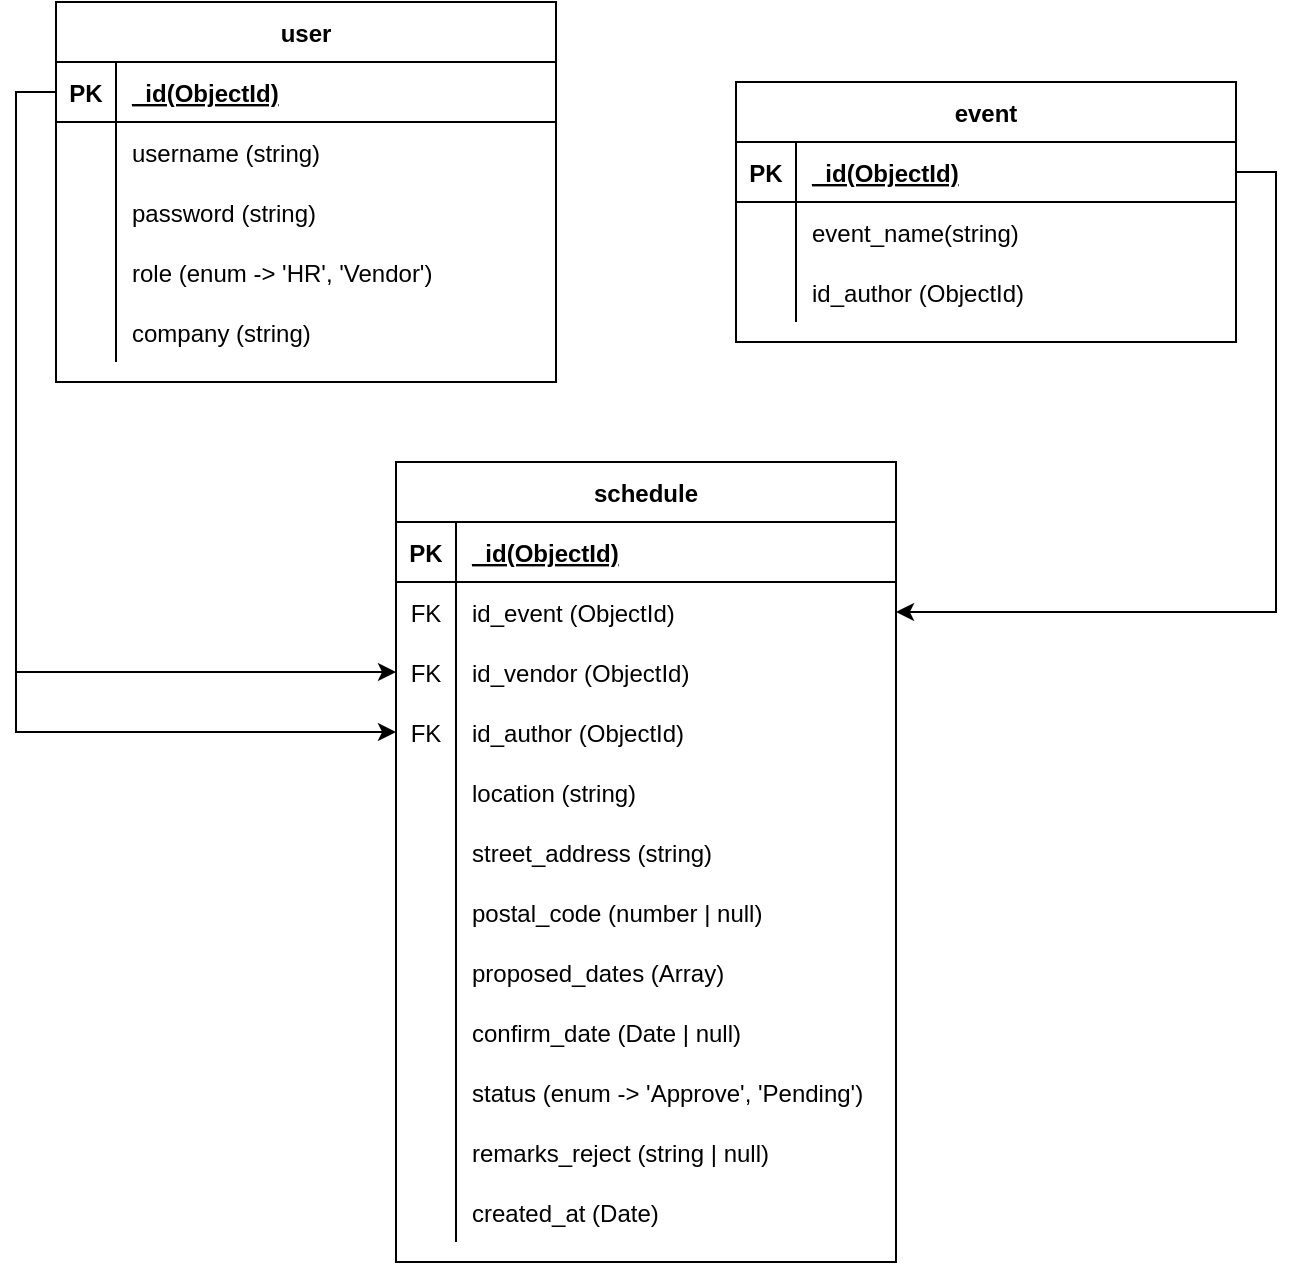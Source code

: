 <mxfile>
    <diagram id="pvLO-BF-mQsEhAvgMJtR" name="Page-1">
        <mxGraphModel dx="-342" dy="2200" grid="1" gridSize="10" guides="1" tooltips="1" connect="1" arrows="1" fold="1" page="1" pageScale="1" pageWidth="850" pageHeight="1100" background="none" math="0" shadow="0">
            <root>
                <mxCell id="0"/>
                <mxCell id="1" parent="0"/>
                <mxCell id="LfG3GNfNgU2tj9gUxUKo-1" value="user" style="shape=table;startSize=30;container=1;collapsible=1;childLayout=tableLayout;fixedRows=1;rowLines=0;fontStyle=1;align=center;resizeLast=1;" parent="1" vertex="1">
                    <mxGeometry x="1070" y="-780" width="250" height="190" as="geometry"/>
                </mxCell>
                <mxCell id="LfG3GNfNgU2tj9gUxUKo-2" value="" style="shape=partialRectangle;collapsible=0;dropTarget=0;pointerEvents=0;fillColor=none;points=[[0,0.5],[1,0.5]];portConstraint=eastwest;top=0;left=0;right=0;bottom=1;" parent="LfG3GNfNgU2tj9gUxUKo-1" vertex="1">
                    <mxGeometry y="30" width="250" height="30" as="geometry"/>
                </mxCell>
                <mxCell id="LfG3GNfNgU2tj9gUxUKo-3" value="PK" style="shape=partialRectangle;overflow=hidden;connectable=0;fillColor=none;top=0;left=0;bottom=0;right=0;fontStyle=1;" parent="LfG3GNfNgU2tj9gUxUKo-2" vertex="1">
                    <mxGeometry width="30" height="30" as="geometry">
                        <mxRectangle width="30" height="30" as="alternateBounds"/>
                    </mxGeometry>
                </mxCell>
                <mxCell id="LfG3GNfNgU2tj9gUxUKo-4" value="_id(ObjectId)" style="shape=partialRectangle;overflow=hidden;connectable=0;fillColor=none;top=0;left=0;bottom=0;right=0;align=left;spacingLeft=6;fontStyle=5;" parent="LfG3GNfNgU2tj9gUxUKo-2" vertex="1">
                    <mxGeometry x="30" width="220" height="30" as="geometry">
                        <mxRectangle width="220" height="30" as="alternateBounds"/>
                    </mxGeometry>
                </mxCell>
                <mxCell id="LfG3GNfNgU2tj9gUxUKo-5" value="" style="shape=partialRectangle;collapsible=0;dropTarget=0;pointerEvents=0;fillColor=none;points=[[0,0.5],[1,0.5]];portConstraint=eastwest;top=0;left=0;right=0;bottom=0;" parent="LfG3GNfNgU2tj9gUxUKo-1" vertex="1">
                    <mxGeometry y="60" width="250" height="30" as="geometry"/>
                </mxCell>
                <mxCell id="LfG3GNfNgU2tj9gUxUKo-6" value="" style="shape=partialRectangle;overflow=hidden;connectable=0;fillColor=none;top=0;left=0;bottom=0;right=0;" parent="LfG3GNfNgU2tj9gUxUKo-5" vertex="1">
                    <mxGeometry width="30" height="30" as="geometry">
                        <mxRectangle width="30" height="30" as="alternateBounds"/>
                    </mxGeometry>
                </mxCell>
                <mxCell id="LfG3GNfNgU2tj9gUxUKo-7" value="username (string)" style="shape=partialRectangle;overflow=hidden;connectable=0;fillColor=none;top=0;left=0;bottom=0;right=0;align=left;spacingLeft=6;" parent="LfG3GNfNgU2tj9gUxUKo-5" vertex="1">
                    <mxGeometry x="30" width="220" height="30" as="geometry">
                        <mxRectangle width="220" height="30" as="alternateBounds"/>
                    </mxGeometry>
                </mxCell>
                <mxCell id="LfG3GNfNgU2tj9gUxUKo-8" value="" style="shape=partialRectangle;collapsible=0;dropTarget=0;pointerEvents=0;fillColor=none;points=[[0,0.5],[1,0.5]];portConstraint=eastwest;top=0;left=0;right=0;bottom=0;" parent="LfG3GNfNgU2tj9gUxUKo-1" vertex="1">
                    <mxGeometry y="90" width="250" height="30" as="geometry"/>
                </mxCell>
                <mxCell id="LfG3GNfNgU2tj9gUxUKo-9" value="" style="shape=partialRectangle;overflow=hidden;connectable=0;fillColor=none;top=0;left=0;bottom=0;right=0;" parent="LfG3GNfNgU2tj9gUxUKo-8" vertex="1">
                    <mxGeometry width="30" height="30" as="geometry">
                        <mxRectangle width="30" height="30" as="alternateBounds"/>
                    </mxGeometry>
                </mxCell>
                <mxCell id="LfG3GNfNgU2tj9gUxUKo-10" value="password (string)" style="shape=partialRectangle;overflow=hidden;connectable=0;fillColor=none;top=0;left=0;bottom=0;right=0;align=left;spacingLeft=6;" parent="LfG3GNfNgU2tj9gUxUKo-8" vertex="1">
                    <mxGeometry x="30" width="220" height="30" as="geometry">
                        <mxRectangle width="220" height="30" as="alternateBounds"/>
                    </mxGeometry>
                </mxCell>
                <mxCell id="LfG3GNfNgU2tj9gUxUKo-11" value="" style="shape=partialRectangle;collapsible=0;dropTarget=0;pointerEvents=0;fillColor=none;points=[[0,0.5],[1,0.5]];portConstraint=eastwest;top=0;left=0;right=0;bottom=0;" parent="LfG3GNfNgU2tj9gUxUKo-1" vertex="1">
                    <mxGeometry y="120" width="250" height="30" as="geometry"/>
                </mxCell>
                <mxCell id="LfG3GNfNgU2tj9gUxUKo-12" value="" style="shape=partialRectangle;overflow=hidden;connectable=0;fillColor=none;top=0;left=0;bottom=0;right=0;" parent="LfG3GNfNgU2tj9gUxUKo-11" vertex="1">
                    <mxGeometry width="30" height="30" as="geometry">
                        <mxRectangle width="30" height="30" as="alternateBounds"/>
                    </mxGeometry>
                </mxCell>
                <mxCell id="LfG3GNfNgU2tj9gUxUKo-13" value="role (enum -&gt; 'HR', 'Vendor')" style="shape=partialRectangle;overflow=hidden;connectable=0;fillColor=none;top=0;left=0;bottom=0;right=0;align=left;spacingLeft=6;" parent="LfG3GNfNgU2tj9gUxUKo-11" vertex="1">
                    <mxGeometry x="30" width="220" height="30" as="geometry">
                        <mxRectangle width="220" height="30" as="alternateBounds"/>
                    </mxGeometry>
                </mxCell>
                <mxCell id="LfG3GNfNgU2tj9gUxUKo-39" value="" style="shape=partialRectangle;collapsible=0;dropTarget=0;pointerEvents=0;fillColor=none;points=[[0,0.5],[1,0.5]];portConstraint=eastwest;top=0;left=0;right=0;bottom=0;" parent="LfG3GNfNgU2tj9gUxUKo-1" vertex="1">
                    <mxGeometry y="150" width="250" height="30" as="geometry"/>
                </mxCell>
                <mxCell id="LfG3GNfNgU2tj9gUxUKo-40" value="" style="shape=partialRectangle;overflow=hidden;connectable=0;fillColor=none;top=0;left=0;bottom=0;right=0;" parent="LfG3GNfNgU2tj9gUxUKo-39" vertex="1">
                    <mxGeometry width="30" height="30" as="geometry">
                        <mxRectangle width="30" height="30" as="alternateBounds"/>
                    </mxGeometry>
                </mxCell>
                <mxCell id="LfG3GNfNgU2tj9gUxUKo-41" value="company (string)" style="shape=partialRectangle;overflow=hidden;connectable=0;fillColor=none;top=0;left=0;bottom=0;right=0;align=left;spacingLeft=6;" parent="LfG3GNfNgU2tj9gUxUKo-39" vertex="1">
                    <mxGeometry x="30" width="220" height="30" as="geometry">
                        <mxRectangle width="220" height="30" as="alternateBounds"/>
                    </mxGeometry>
                </mxCell>
                <mxCell id="LfG3GNfNgU2tj9gUxUKo-42" value="event" style="shape=table;startSize=30;container=1;collapsible=1;childLayout=tableLayout;fixedRows=1;rowLines=0;fontStyle=1;align=center;resizeLast=1;" parent="1" vertex="1">
                    <mxGeometry x="1410" y="-740" width="250" height="130" as="geometry"/>
                </mxCell>
                <mxCell id="LfG3GNfNgU2tj9gUxUKo-43" value="" style="shape=partialRectangle;collapsible=0;dropTarget=0;pointerEvents=0;fillColor=none;points=[[0,0.5],[1,0.5]];portConstraint=eastwest;top=0;left=0;right=0;bottom=1;" parent="LfG3GNfNgU2tj9gUxUKo-42" vertex="1">
                    <mxGeometry y="30" width="250" height="30" as="geometry"/>
                </mxCell>
                <mxCell id="LfG3GNfNgU2tj9gUxUKo-44" value="PK" style="shape=partialRectangle;overflow=hidden;connectable=0;fillColor=none;top=0;left=0;bottom=0;right=0;fontStyle=1;" parent="LfG3GNfNgU2tj9gUxUKo-43" vertex="1">
                    <mxGeometry width="30" height="30" as="geometry">
                        <mxRectangle width="30" height="30" as="alternateBounds"/>
                    </mxGeometry>
                </mxCell>
                <mxCell id="LfG3GNfNgU2tj9gUxUKo-45" value="_id(ObjectId)" style="shape=partialRectangle;overflow=hidden;connectable=0;fillColor=none;top=0;left=0;bottom=0;right=0;align=left;spacingLeft=6;fontStyle=5;" parent="LfG3GNfNgU2tj9gUxUKo-43" vertex="1">
                    <mxGeometry x="30" width="220" height="30" as="geometry">
                        <mxRectangle width="220" height="30" as="alternateBounds"/>
                    </mxGeometry>
                </mxCell>
                <mxCell id="LfG3GNfNgU2tj9gUxUKo-46" value="" style="shape=partialRectangle;collapsible=0;dropTarget=0;pointerEvents=0;fillColor=none;points=[[0,0.5],[1,0.5]];portConstraint=eastwest;top=0;left=0;right=0;bottom=0;" parent="LfG3GNfNgU2tj9gUxUKo-42" vertex="1">
                    <mxGeometry y="60" width="250" height="30" as="geometry"/>
                </mxCell>
                <mxCell id="LfG3GNfNgU2tj9gUxUKo-47" value="" style="shape=partialRectangle;overflow=hidden;connectable=0;fillColor=none;top=0;left=0;bottom=0;right=0;" parent="LfG3GNfNgU2tj9gUxUKo-46" vertex="1">
                    <mxGeometry width="30" height="30" as="geometry">
                        <mxRectangle width="30" height="30" as="alternateBounds"/>
                    </mxGeometry>
                </mxCell>
                <mxCell id="LfG3GNfNgU2tj9gUxUKo-48" value="event_name(string)" style="shape=partialRectangle;overflow=hidden;connectable=0;fillColor=none;top=0;left=0;bottom=0;right=0;align=left;spacingLeft=6;" parent="LfG3GNfNgU2tj9gUxUKo-46" vertex="1">
                    <mxGeometry x="30" width="220" height="30" as="geometry">
                        <mxRectangle width="220" height="30" as="alternateBounds"/>
                    </mxGeometry>
                </mxCell>
                <mxCell id="LfG3GNfNgU2tj9gUxUKo-87" value="" style="shape=partialRectangle;collapsible=0;dropTarget=0;pointerEvents=0;fillColor=none;points=[[0,0.5],[1,0.5]];portConstraint=eastwest;top=0;left=0;right=0;bottom=0;" parent="LfG3GNfNgU2tj9gUxUKo-42" vertex="1">
                    <mxGeometry y="90" width="250" height="30" as="geometry"/>
                </mxCell>
                <mxCell id="LfG3GNfNgU2tj9gUxUKo-88" value="" style="shape=partialRectangle;overflow=hidden;connectable=0;fillColor=none;top=0;left=0;bottom=0;right=0;" parent="LfG3GNfNgU2tj9gUxUKo-87" vertex="1">
                    <mxGeometry width="30" height="30" as="geometry">
                        <mxRectangle width="30" height="30" as="alternateBounds"/>
                    </mxGeometry>
                </mxCell>
                <mxCell id="LfG3GNfNgU2tj9gUxUKo-89" value="id_author (ObjectId)" style="shape=partialRectangle;overflow=hidden;connectable=0;fillColor=none;top=0;left=0;bottom=0;right=0;align=left;spacingLeft=6;" parent="LfG3GNfNgU2tj9gUxUKo-87" vertex="1">
                    <mxGeometry x="30" width="220" height="30" as="geometry">
                        <mxRectangle width="220" height="30" as="alternateBounds"/>
                    </mxGeometry>
                </mxCell>
                <mxCell id="LfG3GNfNgU2tj9gUxUKo-58" value="schedule" style="shape=table;startSize=30;container=1;collapsible=1;childLayout=tableLayout;fixedRows=1;rowLines=0;fontStyle=1;align=center;resizeLast=1;" parent="1" vertex="1">
                    <mxGeometry x="1240" y="-550" width="250" height="400.0" as="geometry"/>
                </mxCell>
                <mxCell id="LfG3GNfNgU2tj9gUxUKo-59" value="" style="shape=partialRectangle;collapsible=0;dropTarget=0;pointerEvents=0;fillColor=none;points=[[0,0.5],[1,0.5]];portConstraint=eastwest;top=0;left=0;right=0;bottom=1;" parent="LfG3GNfNgU2tj9gUxUKo-58" vertex="1">
                    <mxGeometry y="30" width="250" height="30" as="geometry"/>
                </mxCell>
                <mxCell id="LfG3GNfNgU2tj9gUxUKo-60" value="PK" style="shape=partialRectangle;overflow=hidden;connectable=0;fillColor=none;top=0;left=0;bottom=0;right=0;fontStyle=1;" parent="LfG3GNfNgU2tj9gUxUKo-59" vertex="1">
                    <mxGeometry width="30" height="30" as="geometry">
                        <mxRectangle width="30" height="30" as="alternateBounds"/>
                    </mxGeometry>
                </mxCell>
                <mxCell id="LfG3GNfNgU2tj9gUxUKo-61" value="_id(ObjectId)" style="shape=partialRectangle;overflow=hidden;connectable=0;fillColor=none;top=0;left=0;bottom=0;right=0;align=left;spacingLeft=6;fontStyle=5;" parent="LfG3GNfNgU2tj9gUxUKo-59" vertex="1">
                    <mxGeometry x="30" width="220" height="30" as="geometry">
                        <mxRectangle width="220" height="30" as="alternateBounds"/>
                    </mxGeometry>
                </mxCell>
                <mxCell id="LfG3GNfNgU2tj9gUxUKo-62" value="" style="shape=partialRectangle;collapsible=0;dropTarget=0;pointerEvents=0;fillColor=none;points=[[0,0.5],[1,0.5]];portConstraint=eastwest;top=0;left=0;right=0;bottom=0;" parent="LfG3GNfNgU2tj9gUxUKo-58" vertex="1">
                    <mxGeometry y="60" width="250" height="30" as="geometry"/>
                </mxCell>
                <mxCell id="LfG3GNfNgU2tj9gUxUKo-63" value="FK" style="shape=partialRectangle;overflow=hidden;connectable=0;fillColor=none;top=0;left=0;bottom=0;right=0;" parent="LfG3GNfNgU2tj9gUxUKo-62" vertex="1">
                    <mxGeometry width="30" height="30" as="geometry">
                        <mxRectangle width="30" height="30" as="alternateBounds"/>
                    </mxGeometry>
                </mxCell>
                <mxCell id="LfG3GNfNgU2tj9gUxUKo-64" value="id_event (ObjectId)" style="shape=partialRectangle;overflow=hidden;connectable=0;fillColor=none;top=0;left=0;bottom=0;right=0;align=left;spacingLeft=6;" parent="LfG3GNfNgU2tj9gUxUKo-62" vertex="1">
                    <mxGeometry x="30" width="220" height="30" as="geometry">
                        <mxRectangle width="220" height="30" as="alternateBounds"/>
                    </mxGeometry>
                </mxCell>
                <mxCell id="LfG3GNfNgU2tj9gUxUKo-80" value="" style="shape=partialRectangle;collapsible=0;dropTarget=0;pointerEvents=0;fillColor=none;points=[[0,0.5],[1,0.5]];portConstraint=eastwest;top=0;left=0;right=0;bottom=0;" parent="LfG3GNfNgU2tj9gUxUKo-58" vertex="1">
                    <mxGeometry y="90" width="250" height="30" as="geometry"/>
                </mxCell>
                <mxCell id="LfG3GNfNgU2tj9gUxUKo-81" value="FK" style="shape=partialRectangle;overflow=hidden;connectable=0;fillColor=none;top=0;left=0;bottom=0;right=0;" parent="LfG3GNfNgU2tj9gUxUKo-80" vertex="1">
                    <mxGeometry width="30" height="30" as="geometry">
                        <mxRectangle width="30" height="30" as="alternateBounds"/>
                    </mxGeometry>
                </mxCell>
                <mxCell id="LfG3GNfNgU2tj9gUxUKo-82" value="id_vendor (ObjectId)" style="shape=partialRectangle;overflow=hidden;connectable=0;fillColor=none;top=0;left=0;bottom=0;right=0;align=left;spacingLeft=6;" parent="LfG3GNfNgU2tj9gUxUKo-80" vertex="1">
                    <mxGeometry x="30" width="220" height="30" as="geometry">
                        <mxRectangle width="220" height="30" as="alternateBounds"/>
                    </mxGeometry>
                </mxCell>
                <mxCell id="LfG3GNfNgU2tj9gUxUKo-65" value="" style="shape=partialRectangle;collapsible=0;dropTarget=0;pointerEvents=0;fillColor=none;points=[[0,0.5],[1,0.5]];portConstraint=eastwest;top=0;left=0;right=0;bottom=0;" parent="LfG3GNfNgU2tj9gUxUKo-58" vertex="1">
                    <mxGeometry y="120" width="250" height="30" as="geometry"/>
                </mxCell>
                <mxCell id="LfG3GNfNgU2tj9gUxUKo-66" value="FK" style="shape=partialRectangle;overflow=hidden;connectable=0;fillColor=none;top=0;left=0;bottom=0;right=0;" parent="LfG3GNfNgU2tj9gUxUKo-65" vertex="1">
                    <mxGeometry width="30" height="30" as="geometry">
                        <mxRectangle width="30" height="30" as="alternateBounds"/>
                    </mxGeometry>
                </mxCell>
                <mxCell id="LfG3GNfNgU2tj9gUxUKo-67" value="id_author (ObjectId)" style="shape=partialRectangle;overflow=hidden;connectable=0;fillColor=none;top=0;left=0;bottom=0;right=0;align=left;spacingLeft=6;" parent="LfG3GNfNgU2tj9gUxUKo-65" vertex="1">
                    <mxGeometry x="30" width="220" height="30" as="geometry">
                        <mxRectangle width="220" height="30" as="alternateBounds"/>
                    </mxGeometry>
                </mxCell>
                <mxCell id="2" value="" style="shape=partialRectangle;collapsible=0;dropTarget=0;pointerEvents=0;fillColor=none;points=[[0,0.5],[1,0.5]];portConstraint=eastwest;top=0;left=0;right=0;bottom=0;" parent="LfG3GNfNgU2tj9gUxUKo-58" vertex="1">
                    <mxGeometry y="150" width="250" height="30" as="geometry"/>
                </mxCell>
                <mxCell id="3" value="" style="shape=partialRectangle;overflow=hidden;connectable=0;fillColor=none;top=0;left=0;bottom=0;right=0;" parent="2" vertex="1">
                    <mxGeometry width="30" height="30" as="geometry">
                        <mxRectangle width="30" height="30" as="alternateBounds"/>
                    </mxGeometry>
                </mxCell>
                <mxCell id="4" value="location (string)" style="shape=partialRectangle;overflow=hidden;connectable=0;fillColor=none;top=0;left=0;bottom=0;right=0;align=left;spacingLeft=6;" parent="2" vertex="1">
                    <mxGeometry x="30" width="220" height="30" as="geometry">
                        <mxRectangle width="220" height="30" as="alternateBounds"/>
                    </mxGeometry>
                </mxCell>
                <mxCell id="8" value="" style="shape=partialRectangle;collapsible=0;dropTarget=0;pointerEvents=0;fillColor=none;points=[[0,0.5],[1,0.5]];portConstraint=eastwest;top=0;left=0;right=0;bottom=0;" parent="LfG3GNfNgU2tj9gUxUKo-58" vertex="1">
                    <mxGeometry y="180" width="250" height="30" as="geometry"/>
                </mxCell>
                <mxCell id="9" value="" style="shape=partialRectangle;overflow=hidden;connectable=0;fillColor=none;top=0;left=0;bottom=0;right=0;" parent="8" vertex="1">
                    <mxGeometry width="30" height="30" as="geometry">
                        <mxRectangle width="30" height="30" as="alternateBounds"/>
                    </mxGeometry>
                </mxCell>
                <mxCell id="10" value="street_address (string)" style="shape=partialRectangle;overflow=hidden;connectable=0;fillColor=none;top=0;left=0;bottom=0;right=0;align=left;spacingLeft=6;" parent="8" vertex="1">
                    <mxGeometry x="30" width="220" height="30" as="geometry">
                        <mxRectangle width="220" height="30" as="alternateBounds"/>
                    </mxGeometry>
                </mxCell>
                <mxCell id="5" value="" style="shape=partialRectangle;collapsible=0;dropTarget=0;pointerEvents=0;fillColor=none;points=[[0,0.5],[1,0.5]];portConstraint=eastwest;top=0;left=0;right=0;bottom=0;" parent="LfG3GNfNgU2tj9gUxUKo-58" vertex="1">
                    <mxGeometry y="210" width="250" height="30" as="geometry"/>
                </mxCell>
                <mxCell id="6" value="" style="shape=partialRectangle;overflow=hidden;connectable=0;fillColor=none;top=0;left=0;bottom=0;right=0;" parent="5" vertex="1">
                    <mxGeometry width="30" height="30" as="geometry">
                        <mxRectangle width="30" height="30" as="alternateBounds"/>
                    </mxGeometry>
                </mxCell>
                <mxCell id="7" value="postal_code (number | null)" style="shape=partialRectangle;overflow=hidden;connectable=0;fillColor=none;top=0;left=0;bottom=0;right=0;align=left;spacingLeft=6;" parent="5" vertex="1">
                    <mxGeometry x="30" width="220" height="30" as="geometry">
                        <mxRectangle width="220" height="30" as="alternateBounds"/>
                    </mxGeometry>
                </mxCell>
                <mxCell id="LfG3GNfNgU2tj9gUxUKo-74" value="" style="shape=partialRectangle;collapsible=0;dropTarget=0;pointerEvents=0;fillColor=none;points=[[0,0.5],[1,0.5]];portConstraint=eastwest;top=0;left=0;right=0;bottom=0;" parent="LfG3GNfNgU2tj9gUxUKo-58" vertex="1">
                    <mxGeometry y="240" width="250" height="30" as="geometry"/>
                </mxCell>
                <mxCell id="LfG3GNfNgU2tj9gUxUKo-75" value="" style="shape=partialRectangle;overflow=hidden;connectable=0;fillColor=none;top=0;left=0;bottom=0;right=0;" parent="LfG3GNfNgU2tj9gUxUKo-74" vertex="1">
                    <mxGeometry width="30" height="30" as="geometry">
                        <mxRectangle width="30" height="30" as="alternateBounds"/>
                    </mxGeometry>
                </mxCell>
                <mxCell id="LfG3GNfNgU2tj9gUxUKo-76" value="proposed_dates (Array)" style="shape=partialRectangle;overflow=hidden;connectable=0;fillColor=none;top=0;left=0;bottom=0;right=0;align=left;spacingLeft=6;" parent="LfG3GNfNgU2tj9gUxUKo-74" vertex="1">
                    <mxGeometry x="30" width="220" height="30" as="geometry">
                        <mxRectangle width="220" height="30" as="alternateBounds"/>
                    </mxGeometry>
                </mxCell>
                <mxCell id="LfG3GNfNgU2tj9gUxUKo-68" value="" style="shape=partialRectangle;collapsible=0;dropTarget=0;pointerEvents=0;fillColor=none;points=[[0,0.5],[1,0.5]];portConstraint=eastwest;top=0;left=0;right=0;bottom=0;" parent="LfG3GNfNgU2tj9gUxUKo-58" vertex="1">
                    <mxGeometry y="270" width="250" height="30" as="geometry"/>
                </mxCell>
                <mxCell id="LfG3GNfNgU2tj9gUxUKo-69" value="" style="shape=partialRectangle;overflow=hidden;connectable=0;fillColor=none;top=0;left=0;bottom=0;right=0;" parent="LfG3GNfNgU2tj9gUxUKo-68" vertex="1">
                    <mxGeometry width="30" height="30" as="geometry">
                        <mxRectangle width="30" height="30" as="alternateBounds"/>
                    </mxGeometry>
                </mxCell>
                <mxCell id="LfG3GNfNgU2tj9gUxUKo-70" value="confirm_date (Date | null)" style="shape=partialRectangle;overflow=hidden;connectable=0;fillColor=none;top=0;left=0;bottom=0;right=0;align=left;spacingLeft=6;" parent="LfG3GNfNgU2tj9gUxUKo-68" vertex="1">
                    <mxGeometry x="30" width="220" height="30" as="geometry">
                        <mxRectangle width="220" height="30" as="alternateBounds"/>
                    </mxGeometry>
                </mxCell>
                <mxCell id="LfG3GNfNgU2tj9gUxUKo-71" value="" style="shape=partialRectangle;collapsible=0;dropTarget=0;pointerEvents=0;fillColor=none;points=[[0,0.5],[1,0.5]];portConstraint=eastwest;top=0;left=0;right=0;bottom=0;" parent="LfG3GNfNgU2tj9gUxUKo-58" vertex="1">
                    <mxGeometry y="300" width="250" height="30" as="geometry"/>
                </mxCell>
                <mxCell id="LfG3GNfNgU2tj9gUxUKo-72" value="" style="shape=partialRectangle;overflow=hidden;connectable=0;fillColor=none;top=0;left=0;bottom=0;right=0;" parent="LfG3GNfNgU2tj9gUxUKo-71" vertex="1">
                    <mxGeometry width="30" height="30" as="geometry">
                        <mxRectangle width="30" height="30" as="alternateBounds"/>
                    </mxGeometry>
                </mxCell>
                <mxCell id="LfG3GNfNgU2tj9gUxUKo-73" value="status (enum -&gt; 'Approve', 'Pending')" style="shape=partialRectangle;overflow=hidden;connectable=0;fillColor=none;top=0;left=0;bottom=0;right=0;align=left;spacingLeft=6;" parent="LfG3GNfNgU2tj9gUxUKo-71" vertex="1">
                    <mxGeometry x="30" width="220" height="30" as="geometry">
                        <mxRectangle width="220" height="30" as="alternateBounds"/>
                    </mxGeometry>
                </mxCell>
                <mxCell id="11" value="" style="shape=partialRectangle;collapsible=0;dropTarget=0;pointerEvents=0;fillColor=none;points=[[0,0.5],[1,0.5]];portConstraint=eastwest;top=0;left=0;right=0;bottom=0;" parent="LfG3GNfNgU2tj9gUxUKo-58" vertex="1">
                    <mxGeometry y="330" width="250" height="30" as="geometry"/>
                </mxCell>
                <mxCell id="12" value="" style="shape=partialRectangle;overflow=hidden;connectable=0;fillColor=none;top=0;left=0;bottom=0;right=0;" parent="11" vertex="1">
                    <mxGeometry width="30" height="30" as="geometry">
                        <mxRectangle width="30" height="30" as="alternateBounds"/>
                    </mxGeometry>
                </mxCell>
                <mxCell id="13" value="remarks_reject (string | null)" style="shape=partialRectangle;overflow=hidden;connectable=0;fillColor=none;top=0;left=0;bottom=0;right=0;align=left;spacingLeft=6;" parent="11" vertex="1">
                    <mxGeometry x="30" width="220" height="30" as="geometry">
                        <mxRectangle width="220" height="30" as="alternateBounds"/>
                    </mxGeometry>
                </mxCell>
                <mxCell id="LfG3GNfNgU2tj9gUxUKo-77" value="" style="shape=partialRectangle;collapsible=0;dropTarget=0;pointerEvents=0;fillColor=none;points=[[0,0.5],[1,0.5]];portConstraint=eastwest;top=0;left=0;right=0;bottom=0;" parent="LfG3GNfNgU2tj9gUxUKo-58" vertex="1">
                    <mxGeometry y="360" width="250" height="30" as="geometry"/>
                </mxCell>
                <mxCell id="LfG3GNfNgU2tj9gUxUKo-78" value="" style="shape=partialRectangle;overflow=hidden;connectable=0;fillColor=none;top=0;left=0;bottom=0;right=0;" parent="LfG3GNfNgU2tj9gUxUKo-77" vertex="1">
                    <mxGeometry width="30" height="30" as="geometry">
                        <mxRectangle width="30" height="30" as="alternateBounds"/>
                    </mxGeometry>
                </mxCell>
                <mxCell id="LfG3GNfNgU2tj9gUxUKo-79" value="created_at (Date)" style="shape=partialRectangle;overflow=hidden;connectable=0;fillColor=none;top=0;left=0;bottom=0;right=0;align=left;spacingLeft=6;" parent="LfG3GNfNgU2tj9gUxUKo-77" vertex="1">
                    <mxGeometry x="30" width="220" height="30" as="geometry">
                        <mxRectangle width="220" height="30" as="alternateBounds"/>
                    </mxGeometry>
                </mxCell>
                <mxCell id="LfG3GNfNgU2tj9gUxUKo-83" style="edgeStyle=orthogonalEdgeStyle;rounded=0;orthogonalLoop=1;jettySize=auto;html=1;exitX=0;exitY=0.5;exitDx=0;exitDy=0;entryX=0;entryY=0.5;entryDx=0;entryDy=0;" parent="1" source="LfG3GNfNgU2tj9gUxUKo-2" target="LfG3GNfNgU2tj9gUxUKo-80" edge="1">
                    <mxGeometry relative="1" as="geometry"/>
                </mxCell>
                <mxCell id="LfG3GNfNgU2tj9gUxUKo-84" style="edgeStyle=orthogonalEdgeStyle;rounded=0;orthogonalLoop=1;jettySize=auto;html=1;exitX=0;exitY=0.5;exitDx=0;exitDy=0;entryX=0;entryY=0.5;entryDx=0;entryDy=0;" parent="1" source="LfG3GNfNgU2tj9gUxUKo-2" target="LfG3GNfNgU2tj9gUxUKo-65" edge="1">
                    <mxGeometry relative="1" as="geometry"/>
                </mxCell>
                <mxCell id="LfG3GNfNgU2tj9gUxUKo-86" style="edgeStyle=orthogonalEdgeStyle;rounded=0;orthogonalLoop=1;jettySize=auto;html=1;exitX=1;exitY=0.5;exitDx=0;exitDy=0;entryX=1;entryY=0.5;entryDx=0;entryDy=0;" parent="1" source="LfG3GNfNgU2tj9gUxUKo-43" target="LfG3GNfNgU2tj9gUxUKo-62" edge="1">
                    <mxGeometry relative="1" as="geometry"/>
                </mxCell>
            </root>
        </mxGraphModel>
    </diagram>
</mxfile>
